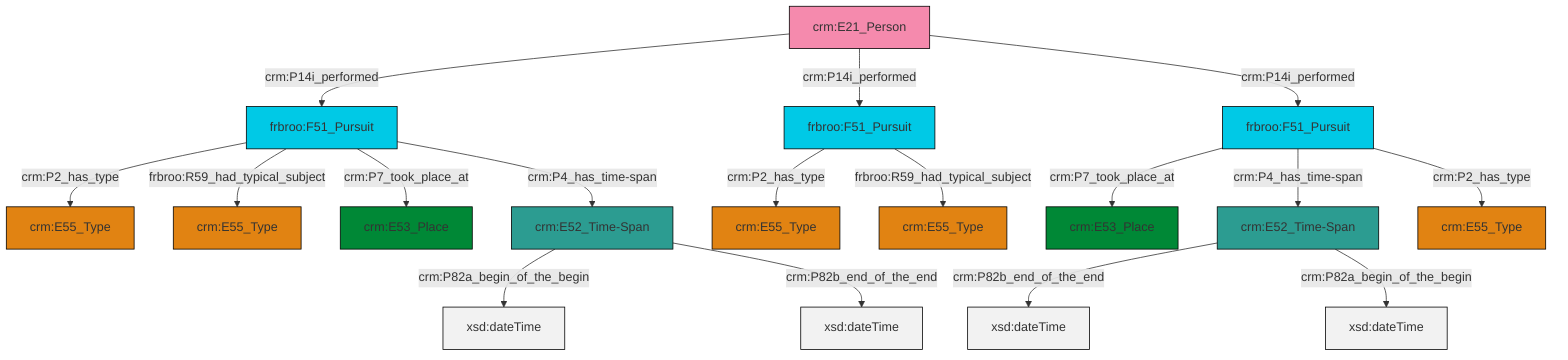 graph TD
classDef Literal fill:#f2f2f2,stroke:#000000;
classDef CRM_Entity fill:#FFFFFF,stroke:#000000;
classDef Temporal_Entity fill:#00C9E6, stroke:#000000;
classDef Type fill:#E18312, stroke:#000000;
classDef Time-Span fill:#2C9C91, stroke:#000000;
classDef Appellation fill:#FFEB7F, stroke:#000000;
classDef Place fill:#008836, stroke:#000000;
classDef Persistent_Item fill:#B266B2, stroke:#000000;
classDef Conceptual_Object fill:#FFD700, stroke:#000000;
classDef Physical_Thing fill:#D2B48C, stroke:#000000;
classDef Actor fill:#f58aad, stroke:#000000;
classDef PC_Classes fill:#4ce600, stroke:#000000;
classDef Multi fill:#cccccc,stroke:#000000;

0["frbroo:F51_Pursuit"]:::Temporal_Entity -->|crm:P2_has_type| 1["crm:E55_Type"]:::Type
0["frbroo:F51_Pursuit"]:::Temporal_Entity -->|frbroo:R59_had_typical_subject| 4["crm:E55_Type"]:::Type
0["frbroo:F51_Pursuit"]:::Temporal_Entity -->|crm:P7_took_place_at| 6["crm:E53_Place"]:::Place
9["frbroo:F51_Pursuit"]:::Temporal_Entity -->|crm:P7_took_place_at| 2["crm:E53_Place"]:::Place
9["frbroo:F51_Pursuit"]:::Temporal_Entity -->|crm:P4_has_time-span| 13["crm:E52_Time-Span"]:::Time-Span
0["frbroo:F51_Pursuit"]:::Temporal_Entity -->|crm:P4_has_time-span| 16["crm:E52_Time-Span"]:::Time-Span
11["frbroo:F51_Pursuit"]:::Temporal_Entity -->|crm:P2_has_type| 17["crm:E55_Type"]:::Type
9["frbroo:F51_Pursuit"]:::Temporal_Entity -->|crm:P2_has_type| 18["crm:E55_Type"]:::Type
16["crm:E52_Time-Span"]:::Time-Span -->|crm:P82a_begin_of_the_begin| 21[xsd:dateTime]:::Literal
13["crm:E52_Time-Span"]:::Time-Span -->|crm:P82b_end_of_the_end| 22[xsd:dateTime]:::Literal
16["crm:E52_Time-Span"]:::Time-Span -->|crm:P82b_end_of_the_end| 25[xsd:dateTime]:::Literal
27["crm:E21_Person"]:::Actor -->|crm:P14i_performed| 0["frbroo:F51_Pursuit"]:::Temporal_Entity
27["crm:E21_Person"]:::Actor -->|crm:P14i_performed| 11["frbroo:F51_Pursuit"]:::Temporal_Entity
27["crm:E21_Person"]:::Actor -->|crm:P14i_performed| 9["frbroo:F51_Pursuit"]:::Temporal_Entity
13["crm:E52_Time-Span"]:::Time-Span -->|crm:P82a_begin_of_the_begin| 31[xsd:dateTime]:::Literal
11["frbroo:F51_Pursuit"]:::Temporal_Entity -->|frbroo:R59_had_typical_subject| 7["crm:E55_Type"]:::Type